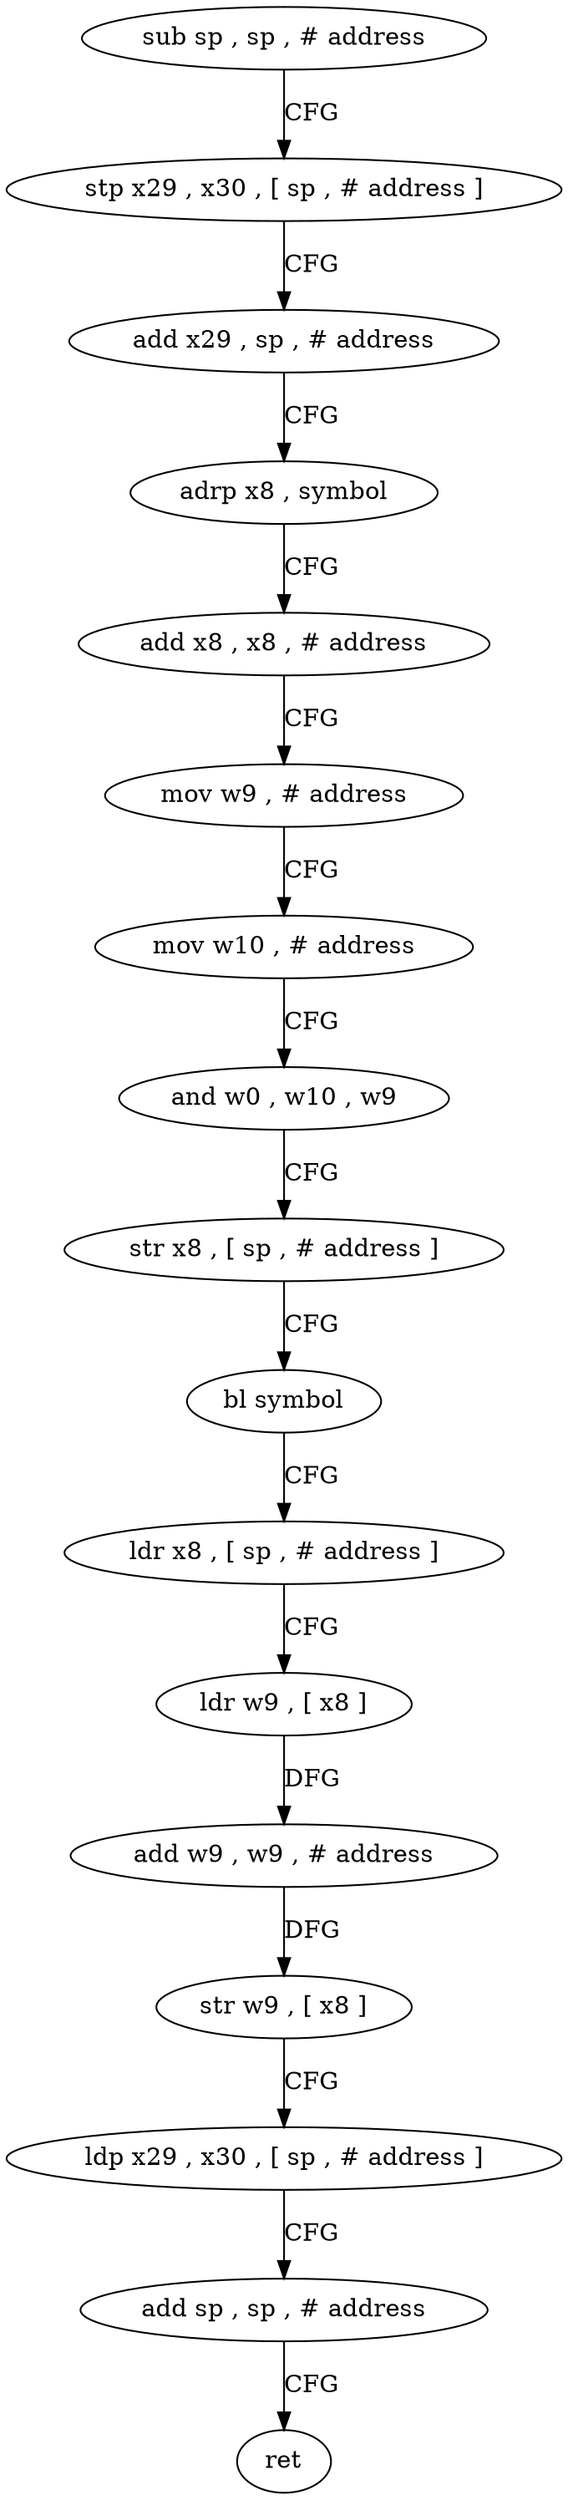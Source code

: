digraph "func" {
"4206040" [label = "sub sp , sp , # address" ]
"4206044" [label = "stp x29 , x30 , [ sp , # address ]" ]
"4206048" [label = "add x29 , sp , # address" ]
"4206052" [label = "adrp x8 , symbol" ]
"4206056" [label = "add x8 , x8 , # address" ]
"4206060" [label = "mov w9 , # address" ]
"4206064" [label = "mov w10 , # address" ]
"4206068" [label = "and w0 , w10 , w9" ]
"4206072" [label = "str x8 , [ sp , # address ]" ]
"4206076" [label = "bl symbol" ]
"4206080" [label = "ldr x8 , [ sp , # address ]" ]
"4206084" [label = "ldr w9 , [ x8 ]" ]
"4206088" [label = "add w9 , w9 , # address" ]
"4206092" [label = "str w9 , [ x8 ]" ]
"4206096" [label = "ldp x29 , x30 , [ sp , # address ]" ]
"4206100" [label = "add sp , sp , # address" ]
"4206104" [label = "ret" ]
"4206040" -> "4206044" [ label = "CFG" ]
"4206044" -> "4206048" [ label = "CFG" ]
"4206048" -> "4206052" [ label = "CFG" ]
"4206052" -> "4206056" [ label = "CFG" ]
"4206056" -> "4206060" [ label = "CFG" ]
"4206060" -> "4206064" [ label = "CFG" ]
"4206064" -> "4206068" [ label = "CFG" ]
"4206068" -> "4206072" [ label = "CFG" ]
"4206072" -> "4206076" [ label = "CFG" ]
"4206076" -> "4206080" [ label = "CFG" ]
"4206080" -> "4206084" [ label = "CFG" ]
"4206084" -> "4206088" [ label = "DFG" ]
"4206088" -> "4206092" [ label = "DFG" ]
"4206092" -> "4206096" [ label = "CFG" ]
"4206096" -> "4206100" [ label = "CFG" ]
"4206100" -> "4206104" [ label = "CFG" ]
}
